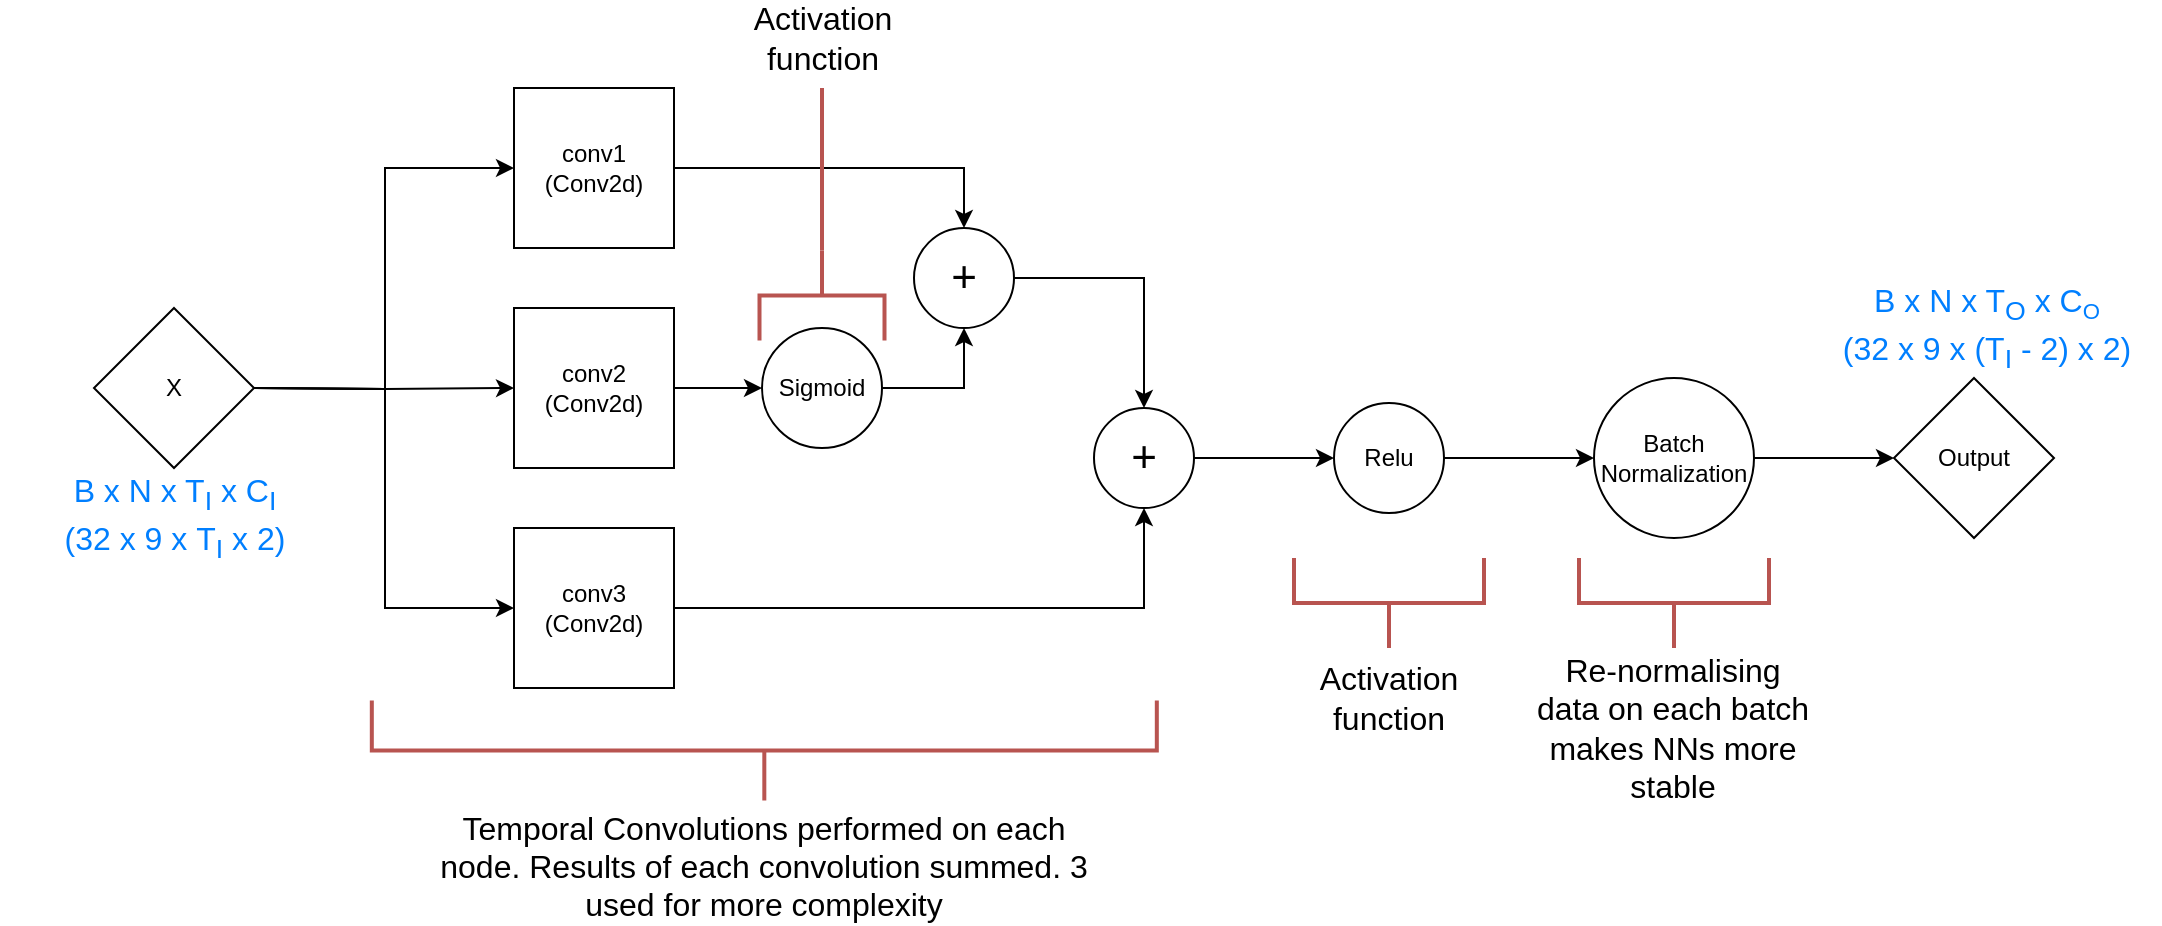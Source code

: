 <mxfile version="16.5.1" type="device"><diagram id="La02TRPx7T7ee0zsg8z0" name="Page-1"><mxGraphModel dx="1129" dy="418" grid="1" gridSize="10" guides="1" tooltips="1" connect="1" arrows="1" fold="1" page="1" pageScale="1" pageWidth="827" pageHeight="1169" math="0" shadow="0"><root><mxCell id="0"/><mxCell id="1" parent="0"/><mxCell id="yYC8psEmb3nBHCw6nNyR-1" style="edgeStyle=orthogonalEdgeStyle;rounded=0;orthogonalLoop=1;jettySize=auto;html=1;exitX=1;exitY=0.5;exitDx=0;exitDy=0;entryX=0.5;entryY=0;entryDx=0;entryDy=0;" parent="1" source="yYC8psEmb3nBHCw6nNyR-3" target="yYC8psEmb3nBHCw6nNyR-13" edge="1"><mxGeometry relative="1" as="geometry"/></mxCell><mxCell id="yYC8psEmb3nBHCw6nNyR-3" value="conv1&lt;br&gt;(Conv2d)" style="whiteSpace=wrap;html=1;aspect=fixed;" parent="1" vertex="1"><mxGeometry x="230" y="130" width="80" height="80" as="geometry"/></mxCell><mxCell id="yYC8psEmb3nBHCw6nNyR-4" style="edgeStyle=orthogonalEdgeStyle;rounded=0;orthogonalLoop=1;jettySize=auto;html=1;exitX=1;exitY=0.5;exitDx=0;exitDy=0;entryX=0;entryY=0.5;entryDx=0;entryDy=0;" parent="1" source="yYC8psEmb3nBHCw6nNyR-5" target="yYC8psEmb3nBHCw6nNyR-15" edge="1"><mxGeometry relative="1" as="geometry"/></mxCell><mxCell id="yYC8psEmb3nBHCw6nNyR-5" value="conv2&lt;br&gt;(Conv2d)" style="whiteSpace=wrap;html=1;aspect=fixed;" parent="1" vertex="1"><mxGeometry x="230" y="240" width="80" height="80" as="geometry"/></mxCell><mxCell id="yYC8psEmb3nBHCw6nNyR-6" style="edgeStyle=orthogonalEdgeStyle;rounded=0;orthogonalLoop=1;jettySize=auto;html=1;exitX=1;exitY=0.5;exitDx=0;exitDy=0;entryX=0.5;entryY=1;entryDx=0;entryDy=0;" parent="1" source="yYC8psEmb3nBHCw6nNyR-7" target="yYC8psEmb3nBHCw6nNyR-17" edge="1"><mxGeometry relative="1" as="geometry"/></mxCell><mxCell id="yYC8psEmb3nBHCw6nNyR-7" value="conv3&lt;br&gt;(Conv2d)" style="whiteSpace=wrap;html=1;aspect=fixed;" parent="1" vertex="1"><mxGeometry x="230" y="350" width="80" height="80" as="geometry"/></mxCell><mxCell id="yYC8psEmb3nBHCw6nNyR-8" style="edgeStyle=orthogonalEdgeStyle;rounded=0;orthogonalLoop=1;jettySize=auto;html=1;exitX=1;exitY=0.5;exitDx=0;exitDy=0;entryX=0;entryY=0.5;entryDx=0;entryDy=0;" parent="1" target="yYC8psEmb3nBHCw6nNyR-5" edge="1"><mxGeometry relative="1" as="geometry"><mxPoint x="100" y="280" as="sourcePoint"/></mxGeometry></mxCell><mxCell id="yYC8psEmb3nBHCw6nNyR-9" style="edgeStyle=orthogonalEdgeStyle;rounded=0;orthogonalLoop=1;jettySize=auto;html=1;exitX=1;exitY=0.5;exitDx=0;exitDy=0;entryX=0;entryY=0.5;entryDx=0;entryDy=0;" parent="1" target="yYC8psEmb3nBHCw6nNyR-3" edge="1"><mxGeometry relative="1" as="geometry"><mxPoint x="100" y="280" as="sourcePoint"/></mxGeometry></mxCell><mxCell id="yYC8psEmb3nBHCw6nNyR-10" style="edgeStyle=orthogonalEdgeStyle;rounded=0;orthogonalLoop=1;jettySize=auto;html=1;exitX=1;exitY=0.5;exitDx=0;exitDy=0;entryX=0;entryY=0.5;entryDx=0;entryDy=0;" parent="1" target="yYC8psEmb3nBHCw6nNyR-7" edge="1"><mxGeometry relative="1" as="geometry"><mxPoint x="100" y="280" as="sourcePoint"/></mxGeometry></mxCell><mxCell id="yYC8psEmb3nBHCw6nNyR-12" style="edgeStyle=orthogonalEdgeStyle;rounded=0;orthogonalLoop=1;jettySize=auto;html=1;exitX=1;exitY=0.5;exitDx=0;exitDy=0;entryX=0.5;entryY=0;entryDx=0;entryDy=0;" parent="1" source="yYC8psEmb3nBHCw6nNyR-13" target="yYC8psEmb3nBHCw6nNyR-17" edge="1"><mxGeometry relative="1" as="geometry"/></mxCell><mxCell id="yYC8psEmb3nBHCw6nNyR-13" value="&lt;font style=&quot;font-size: 22px&quot;&gt;+&lt;/font&gt;" style="ellipse;whiteSpace=wrap;html=1;aspect=fixed;" parent="1" vertex="1"><mxGeometry x="430" y="200" width="50" height="50" as="geometry"/></mxCell><mxCell id="yYC8psEmb3nBHCw6nNyR-14" style="edgeStyle=orthogonalEdgeStyle;rounded=0;orthogonalLoop=1;jettySize=auto;html=1;exitX=1;exitY=0.5;exitDx=0;exitDy=0;entryX=0.5;entryY=1;entryDx=0;entryDy=0;" parent="1" source="yYC8psEmb3nBHCw6nNyR-15" target="yYC8psEmb3nBHCw6nNyR-13" edge="1"><mxGeometry relative="1" as="geometry"/></mxCell><mxCell id="yYC8psEmb3nBHCw6nNyR-15" value="Sigmoid" style="ellipse;whiteSpace=wrap;html=1;aspect=fixed;" parent="1" vertex="1"><mxGeometry x="354" y="250" width="60" height="60" as="geometry"/></mxCell><mxCell id="yYC8psEmb3nBHCw6nNyR-16" style="edgeStyle=orthogonalEdgeStyle;rounded=0;orthogonalLoop=1;jettySize=auto;html=1;exitX=1;exitY=0.5;exitDx=0;exitDy=0;entryX=0;entryY=0.5;entryDx=0;entryDy=0;" parent="1" source="yYC8psEmb3nBHCw6nNyR-17" target="yYC8psEmb3nBHCw6nNyR-19" edge="1"><mxGeometry relative="1" as="geometry"/></mxCell><mxCell id="yYC8psEmb3nBHCw6nNyR-17" value="&lt;font style=&quot;font-size: 22px&quot;&gt;+&lt;/font&gt;" style="ellipse;whiteSpace=wrap;html=1;aspect=fixed;" parent="1" vertex="1"><mxGeometry x="520" y="290" width="50" height="50" as="geometry"/></mxCell><mxCell id="yYC8psEmb3nBHCw6nNyR-18" style="edgeStyle=orthogonalEdgeStyle;rounded=0;orthogonalLoop=1;jettySize=auto;html=1;exitX=1;exitY=0.5;exitDx=0;exitDy=0;entryX=0;entryY=0.5;entryDx=0;entryDy=0;" parent="1" source="yYC8psEmb3nBHCw6nNyR-19" target="yYC8psEmb3nBHCw6nNyR-21" edge="1"><mxGeometry relative="1" as="geometry"/></mxCell><mxCell id="yYC8psEmb3nBHCw6nNyR-19" value="Relu" style="ellipse;whiteSpace=wrap;html=1;aspect=fixed;" parent="1" vertex="1"><mxGeometry x="640" y="287.5" width="55" height="55" as="geometry"/></mxCell><mxCell id="yYC8psEmb3nBHCw6nNyR-20" style="edgeStyle=orthogonalEdgeStyle;rounded=0;orthogonalLoop=1;jettySize=auto;html=1;exitX=1;exitY=0.5;exitDx=0;exitDy=0;entryX=0;entryY=0.5;entryDx=0;entryDy=0;" parent="1" source="yYC8psEmb3nBHCw6nNyR-21" edge="1" target="o4n5aBtnP2ri0EHzV0rn-2"><mxGeometry relative="1" as="geometry"><mxPoint x="910" y="315" as="targetPoint"/></mxGeometry></mxCell><mxCell id="yYC8psEmb3nBHCw6nNyR-21" value="Batch Normalization" style="ellipse;whiteSpace=wrap;html=1;aspect=fixed;" parent="1" vertex="1"><mxGeometry x="770" y="275" width="80" height="80" as="geometry"/></mxCell><mxCell id="yYC8psEmb3nBHCw6nNyR-22" value="X" style="rhombus;whiteSpace=wrap;html=1;" parent="1" vertex="1"><mxGeometry x="20" y="240" width="80" height="80" as="geometry"/></mxCell><mxCell id="o4n5aBtnP2ri0EHzV0rn-1" value="&lt;font color=&quot;#007fff&quot;&gt;B x N x T&lt;sub&gt;I&lt;/sub&gt; x C&lt;sub&gt;I&lt;/sub&gt;&lt;br&gt;(32 x 9 x&amp;nbsp;&lt;/font&gt;&lt;span style=&quot;color: rgb(0 , 127 , 255)&quot;&gt;T&lt;/span&gt;&lt;sub style=&quot;color: rgb(0 , 127 , 255)&quot;&gt;I&lt;/sub&gt;&lt;span style=&quot;color: rgb(0 , 127 , 255)&quot;&gt;&amp;nbsp;&lt;/span&gt;&lt;font color=&quot;#007fff&quot;&gt;x 2)&lt;br&gt;&lt;/font&gt;" style="text;html=1;strokeColor=none;fillColor=none;align=center;verticalAlign=middle;whiteSpace=wrap;rounded=0;fontSize=16;" vertex="1" parent="1"><mxGeometry x="-26.25" y="330" width="172.5" height="30" as="geometry"/></mxCell><mxCell id="o4n5aBtnP2ri0EHzV0rn-2" value="Output" style="rhombus;whiteSpace=wrap;html=1;" vertex="1" parent="1"><mxGeometry x="920" y="275" width="80" height="80" as="geometry"/></mxCell><mxCell id="o4n5aBtnP2ri0EHzV0rn-3" value="&lt;font color=&quot;#007fff&quot;&gt;B x N x T&lt;sub&gt;O&lt;/sub&gt; x C&lt;span style=&quot;font-size: 13.333px&quot;&gt;&lt;sub&gt;O&lt;/sub&gt;&lt;/span&gt;&lt;br&gt;(32 x 9 x (&lt;/font&gt;&lt;span style=&quot;color: rgb(0 , 127 , 255)&quot;&gt;T&lt;/span&gt;&lt;sub style=&quot;color: rgb(0 , 127 , 255)&quot;&gt;I&lt;/sub&gt;&lt;span style=&quot;color: rgb(0 , 127 , 255)&quot;&gt;&amp;nbsp;- 2)&amp;nbsp;&lt;/span&gt;&lt;font color=&quot;#007fff&quot;&gt;x 2)&lt;br&gt;&lt;/font&gt;" style="text;html=1;strokeColor=none;fillColor=none;align=center;verticalAlign=middle;whiteSpace=wrap;rounded=0;fontSize=16;" vertex="1" parent="1"><mxGeometry x="880" y="235" width="172.5" height="30" as="geometry"/></mxCell><mxCell id="o4n5aBtnP2ri0EHzV0rn-5" value="&lt;span style=&quot;font-size: 16px&quot;&gt;Re-normalising data on each batch makes NNs more stable&lt;/span&gt;" style="text;html=1;strokeColor=none;fillColor=none;align=center;verticalAlign=middle;whiteSpace=wrap;rounded=0;" vertex="1" parent="1"><mxGeometry x="740.31" y="435" width="139.38" height="30" as="geometry"/></mxCell><mxCell id="o4n5aBtnP2ri0EHzV0rn-6" value="" style="strokeWidth=2;html=1;shape=mxgraph.flowchart.annotation_2;align=left;labelPosition=right;pointerEvents=1;rotation=-90;fillColor=#f8cecc;strokeColor=#b85450;" vertex="1" parent="1"><mxGeometry x="645" y="340" width="45" height="95" as="geometry"/></mxCell><mxCell id="o4n5aBtnP2ri0EHzV0rn-7" value="&lt;span style=&quot;font-size: 16px&quot;&gt;Activation function&lt;/span&gt;" style="text;html=1;strokeColor=none;fillColor=none;align=center;verticalAlign=middle;whiteSpace=wrap;rounded=0;" vertex="1" parent="1"><mxGeometry x="611.25" y="420" width="112.5" height="30" as="geometry"/></mxCell><mxCell id="o4n5aBtnP2ri0EHzV0rn-8" value="" style="strokeWidth=2;html=1;shape=mxgraph.flowchart.annotation_2;align=left;labelPosition=right;pointerEvents=1;rotation=-90;fillColor=#f8cecc;strokeColor=#b85450;" vertex="1" parent="1"><mxGeometry x="787.5" y="340" width="45" height="95" as="geometry"/></mxCell><mxCell id="o4n5aBtnP2ri0EHzV0rn-9" value="" style="strokeWidth=2;html=1;shape=mxgraph.flowchart.annotation_2;align=left;labelPosition=right;pointerEvents=1;rotation=-90;fillColor=#f8cecc;strokeColor=#b85450;" vertex="1" parent="1"><mxGeometry x="330.16" y="265" width="50" height="392.5" as="geometry"/></mxCell><mxCell id="o4n5aBtnP2ri0EHzV0rn-10" value="&lt;span style=&quot;font-size: 16px&quot;&gt;Temporal Convolutions performed on each node. Results of each convolution summed. 3 used for more complexity&lt;/span&gt;" style="text;html=1;strokeColor=none;fillColor=none;align=center;verticalAlign=middle;whiteSpace=wrap;rounded=0;" vertex="1" parent="1"><mxGeometry x="190.32" y="503.75" width="329.68" height="30" as="geometry"/></mxCell><mxCell id="o4n5aBtnP2ri0EHzV0rn-11" value="&lt;span style=&quot;font-size: 16px&quot;&gt;Activation function&lt;/span&gt;" style="text;html=1;strokeColor=none;fillColor=none;align=center;verticalAlign=middle;whiteSpace=wrap;rounded=0;" vertex="1" parent="1"><mxGeometry x="327.75" y="90" width="112.5" height="30" as="geometry"/></mxCell><mxCell id="o4n5aBtnP2ri0EHzV0rn-13" style="edgeStyle=orthogonalEdgeStyle;rounded=0;orthogonalLoop=1;jettySize=auto;html=1;exitX=0;exitY=0.5;exitDx=0;exitDy=0;exitPerimeter=0;fontSize=22;endArrow=none;endFill=0;fillColor=#f8cecc;strokeColor=#b85450;strokeWidth=2;" edge="1" parent="1" source="o4n5aBtnP2ri0EHzV0rn-12"><mxGeometry relative="1" as="geometry"><mxPoint x="384" y="130" as="targetPoint"/></mxGeometry></mxCell><mxCell id="o4n5aBtnP2ri0EHzV0rn-12" value="" style="strokeWidth=2;html=1;shape=mxgraph.flowchart.annotation_2;align=left;labelPosition=right;pointerEvents=1;rotation=90;fillColor=#f8cecc;strokeColor=#b85450;" vertex="1" parent="1"><mxGeometry x="361.5" y="202.5" width="45" height="62.5" as="geometry"/></mxCell></root></mxGraphModel></diagram></mxfile>